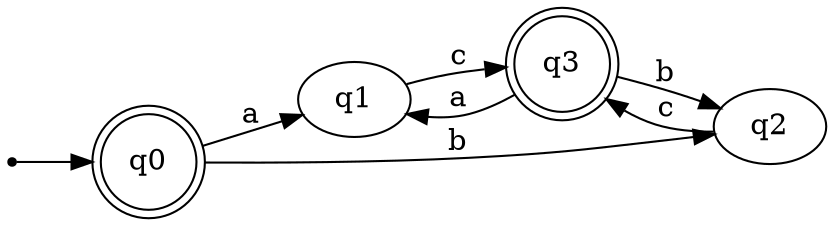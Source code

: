 digraph{
    rankdir=LR;
    inic[shape=point];

    inic->q0;

    q0->q1 [label="a"];
    q0->q2 [label="b"];

    q0[shape=doublecircle];
    q1->q3 [label="c"];
    q2->q3 [label="c"];
    q3->q1 [label="a"];
    q3->q2 [label="b"];

    q3[shape=doublecircle];
}
//State q0: {0, 1, 9, 2, 4}

//State q1: {3, 6, 7}

//State q2: {5, 6, 7}

//State q3: {8, 1, 9, 2, 4}
